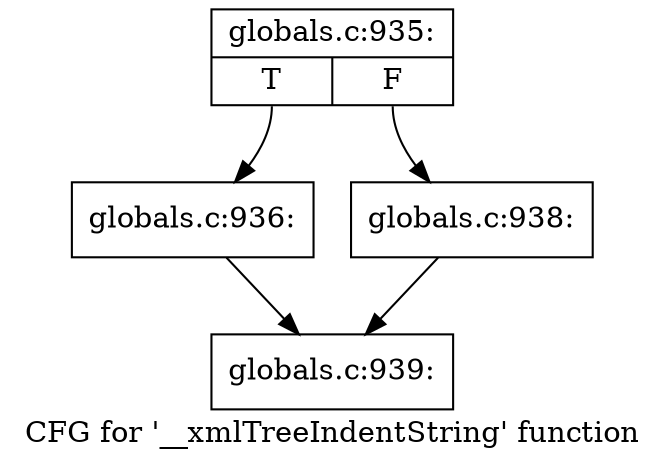 digraph "CFG for '__xmlTreeIndentString' function" {
	label="CFG for '__xmlTreeIndentString' function";

	Node0x4ac9970 [shape=record,label="{globals.c:935:|{<s0>T|<s1>F}}"];
	Node0x4ac9970:s0 -> Node0x4ac9880;
	Node0x4ac9970:s1 -> Node0x4ac99c0;
	Node0x4ac9880 [shape=record,label="{globals.c:936:}"];
	Node0x4ac9880 -> Node0x4ac8c60;
	Node0x4ac99c0 [shape=record,label="{globals.c:938:}"];
	Node0x4ac99c0 -> Node0x4ac8c60;
	Node0x4ac8c60 [shape=record,label="{globals.c:939:}"];
}
